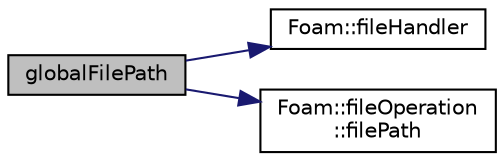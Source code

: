 digraph "globalFilePath"
{
  bgcolor="transparent";
  edge [fontname="Helvetica",fontsize="10",labelfontname="Helvetica",labelfontsize="10"];
  node [fontname="Helvetica",fontsize="10",shape=record];
  rankdir="LR";
  Node1 [label="globalFilePath",height=0.2,width=0.4,color="black", fillcolor="grey75", style="filled" fontcolor="black"];
  Node1 -> Node2 [color="midnightblue",fontsize="10",style="solid",fontname="Helvetica"];
  Node2 [label="Foam::fileHandler",height=0.2,width=0.4,color="black",URL="$namespaceFoam.html#a04d5051c9ff037a58acee81e362598fc",tooltip="Get current file handler. "];
  Node1 -> Node3 [color="midnightblue",fontsize="10",style="solid",fontname="Helvetica"];
  Node3 [label="Foam::fileOperation\l::filePath",height=0.2,width=0.4,color="black",URL="$classFoam_1_1fileOperation.html#ae811b56735778f85ec3876594a059719",tooltip="Search for an object. checkGlobal : also check undecomposed case. "];
}
